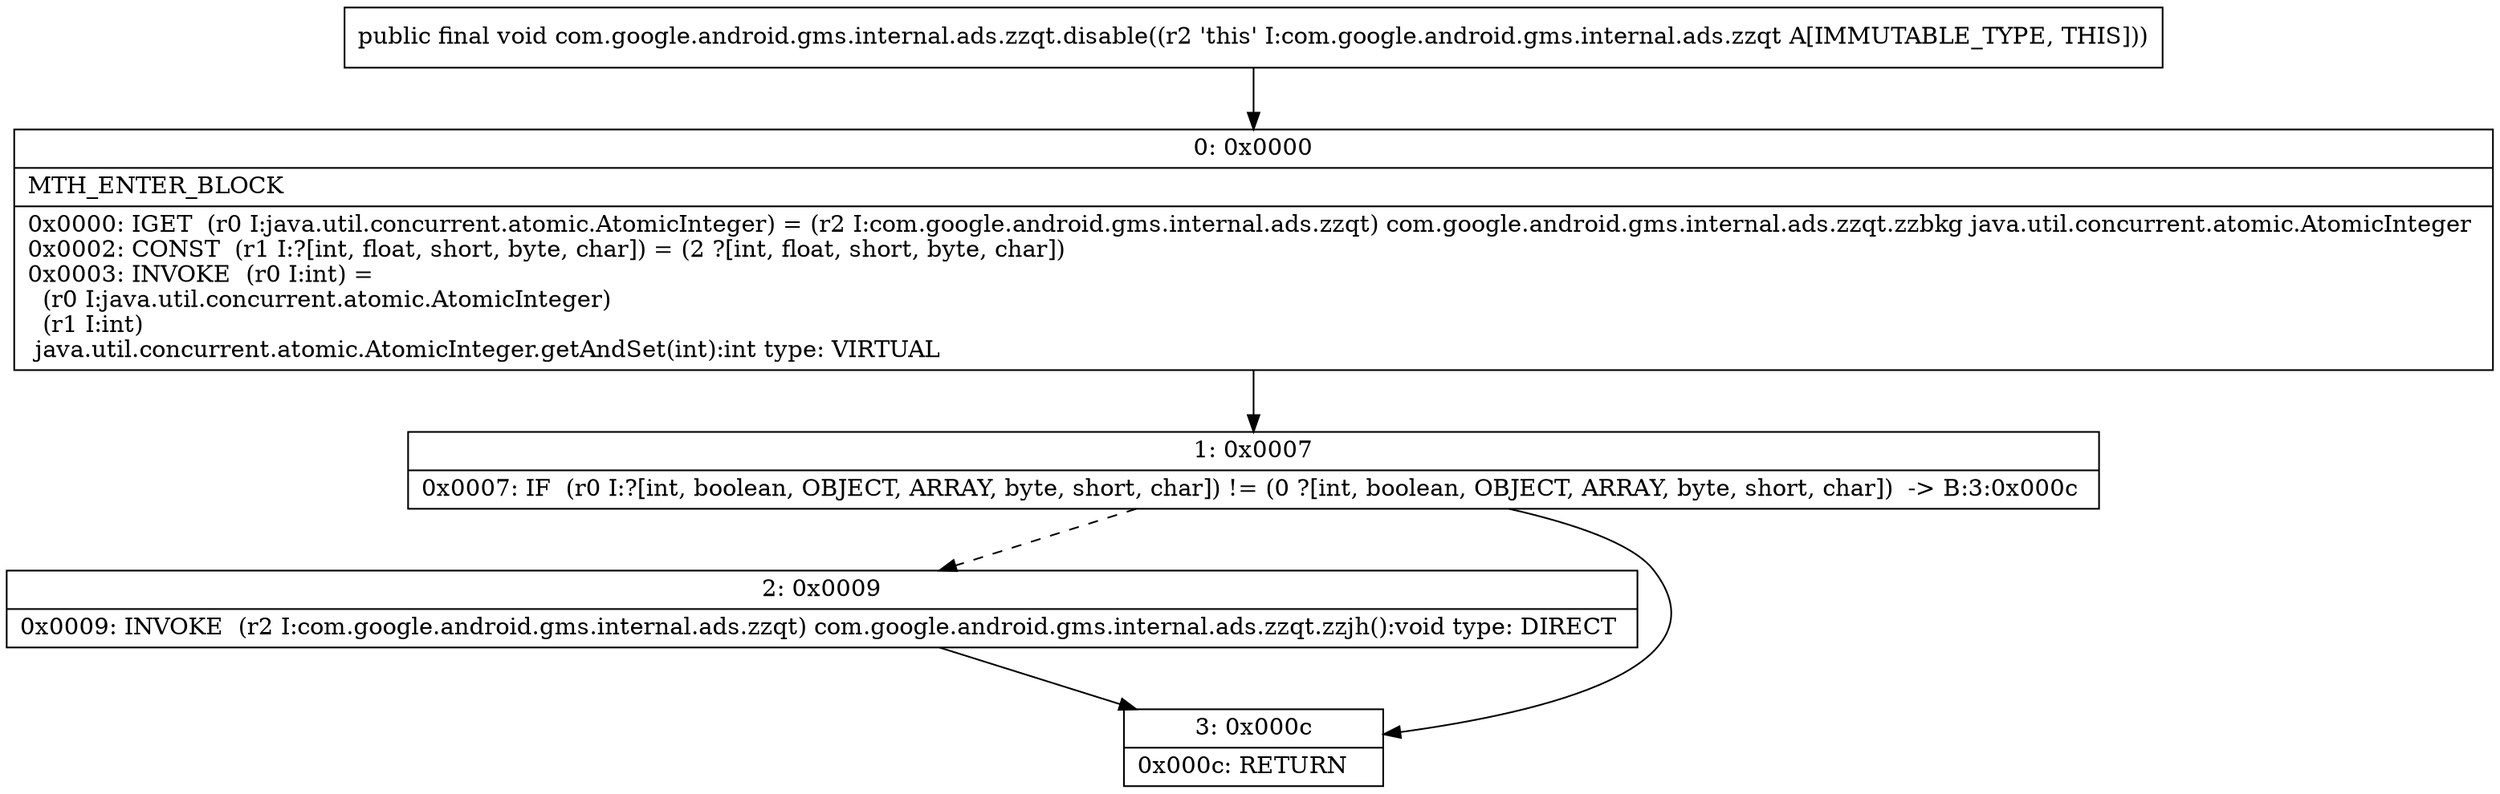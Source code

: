 digraph "CFG forcom.google.android.gms.internal.ads.zzqt.disable()V" {
Node_0 [shape=record,label="{0\:\ 0x0000|MTH_ENTER_BLOCK\l|0x0000: IGET  (r0 I:java.util.concurrent.atomic.AtomicInteger) = (r2 I:com.google.android.gms.internal.ads.zzqt) com.google.android.gms.internal.ads.zzqt.zzbkg java.util.concurrent.atomic.AtomicInteger \l0x0002: CONST  (r1 I:?[int, float, short, byte, char]) = (2 ?[int, float, short, byte, char]) \l0x0003: INVOKE  (r0 I:int) = \l  (r0 I:java.util.concurrent.atomic.AtomicInteger)\l  (r1 I:int)\l java.util.concurrent.atomic.AtomicInteger.getAndSet(int):int type: VIRTUAL \l}"];
Node_1 [shape=record,label="{1\:\ 0x0007|0x0007: IF  (r0 I:?[int, boolean, OBJECT, ARRAY, byte, short, char]) != (0 ?[int, boolean, OBJECT, ARRAY, byte, short, char])  \-\> B:3:0x000c \l}"];
Node_2 [shape=record,label="{2\:\ 0x0009|0x0009: INVOKE  (r2 I:com.google.android.gms.internal.ads.zzqt) com.google.android.gms.internal.ads.zzqt.zzjh():void type: DIRECT \l}"];
Node_3 [shape=record,label="{3\:\ 0x000c|0x000c: RETURN   \l}"];
MethodNode[shape=record,label="{public final void com.google.android.gms.internal.ads.zzqt.disable((r2 'this' I:com.google.android.gms.internal.ads.zzqt A[IMMUTABLE_TYPE, THIS])) }"];
MethodNode -> Node_0;
Node_0 -> Node_1;
Node_1 -> Node_2[style=dashed];
Node_1 -> Node_3;
Node_2 -> Node_3;
}

